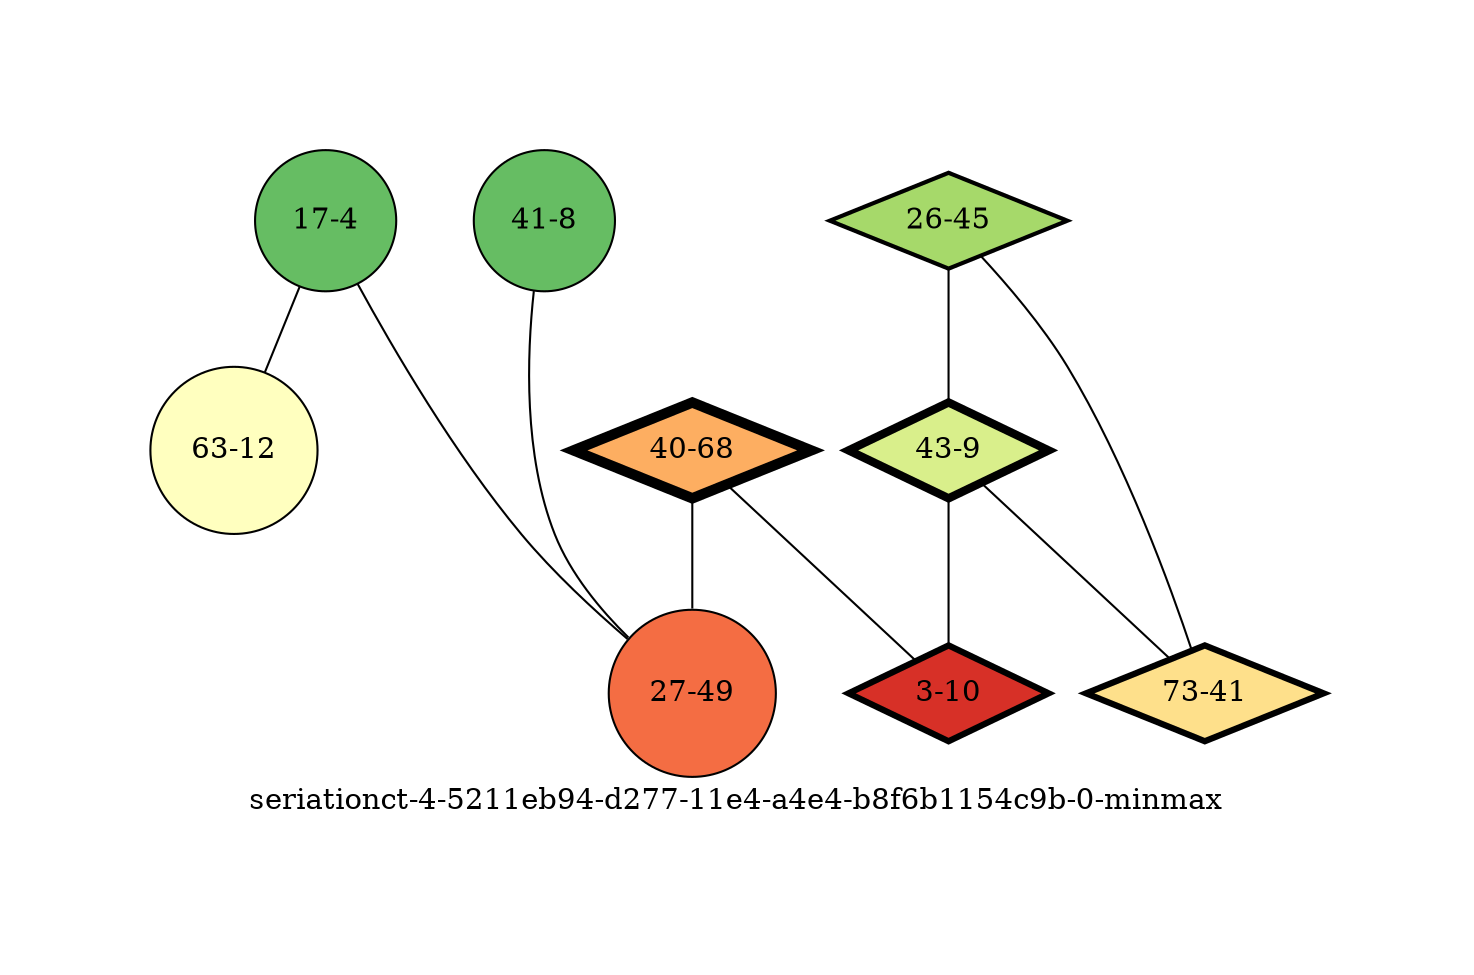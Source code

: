 strict graph "seriationct-4-5211eb94-d277-11e4-a4e4-b8f6b1154c9b-0-minmax" {
labelloc=b;
ratio=auto;
pad="1.0";
label="seriationct-4-5211eb94-d277-11e4-a4e4-b8f6b1154c9b-0-minmax";
node [width="0.3", shape=circle, height="0.3", style=filled, label=""];
0 [xCoordinate="4.0", appears_in_slice=1, yCoordinate="17.0", level=grandchild, colorscheme=rdylgn11, child_of="assemblage-59-24", short_label="17-4", label="17-4", shape=circle, fillcolor=9, size="27.9214506464", parent_node="assemblage-59-24", id=0, penwidth="1.0"];
1 [xCoordinate="45.0", appears_in_slice=2, yCoordinate="26.0", level=child, colorscheme=rdylgn11, child_of=root, short_label="26-45", label="26-45", shape=diamond, fillcolor=8, size="875.494141593", parent_node="assemblage-9-16", id=1, penwidth="2.0"];
2 [xCoordinate="9.0", appears_in_slice=4, yCoordinate="43.0", level=child, colorscheme=rdylgn11, child_of=root, short_label="43-9", label="43-9", shape=diamond, fillcolor=7, size="877.638243797", parent_node="assemblage-9-16", id=2, penwidth="4.0"];
3 [xCoordinate="12.0", appears_in_slice=1, yCoordinate="63.0", level=grandchild, colorscheme=rdylgn11, child_of="assemblage-47-10", short_label="63-12", label="63-12", shape=circle, fillcolor=6, size="27.9214506464", parent_node="assemblage-47-10", id=3, penwidth="1.0"];
4 [xCoordinate="41.0", appears_in_slice=3, yCoordinate="73.0", level=child, colorscheme=rdylgn11, child_of=root, short_label="73-41", label="73-41", shape=diamond, fillcolor=5, size="878.868028103", parent_node="assemblage-9-16", id=4, penwidth="3.0"];
5 [xCoordinate="8.0", appears_in_slice=1, yCoordinate="41.0", level=grandchild, colorscheme=rdylgn11, child_of="assemblage-59-24", short_label="41-8", label="41-8", shape=circle, fillcolor=9, size="27.9214506464", parent_node="assemblage-59-24", id=5, penwidth="1.0"];
6 [xCoordinate="68.0", appears_in_slice=5, yCoordinate="40.0", level=child, colorscheme=rdylgn11, child_of=root, short_label="40-68", label="40-68", shape=diamond, fillcolor=4, size="877.445755818", parent_node="assemblage-9-16", id=6, penwidth="5.0"];
7 [xCoordinate="49.0", appears_in_slice=1, yCoordinate="27.0", level=grandchild, colorscheme=rdylgn11, child_of="assemblage-15-46", short_label="27-49", label="27-49", shape=circle, fillcolor=3, size="27.9214506464", parent_node="assemblage-15-46", id=7, penwidth="1.0"];
8 [xCoordinate="10.0", appears_in_slice=3, yCoordinate="3.0", level=child, colorscheme=rdylgn11, child_of=root, short_label="3-10", label="3-10", shape=diamond, fillcolor=2, size="878.868028103", parent_node="assemblage-9-16", id=8, penwidth="3.0"];
0 -- 3  [inverseweight="1.13186170993", weight="0.883500158395"];
0 -- 7  [inverseweight="1.21844122453", weight="0.820720753592"];
1 -- 2  [inverseweight="34994.7655826", weight="2.85757022044e-05"];
1 -- 4  [inverseweight=1000000000000, weight="1e-12"];
2 -- 8  [inverseweight="24236.4995726", weight="4.12600836604e-05"];
2 -- 4  [inverseweight="34994.7655826", weight="2.85757022044e-05"];
5 -- 7  [inverseweight="1.21385146345", weight="0.823824026339"];
6 -- 8  [inverseweight="1039.63287062", weight="0.000961878013151"];
6 -- 7  [inverseweight="0.886219142637", weight="1.12838907657"];
}

